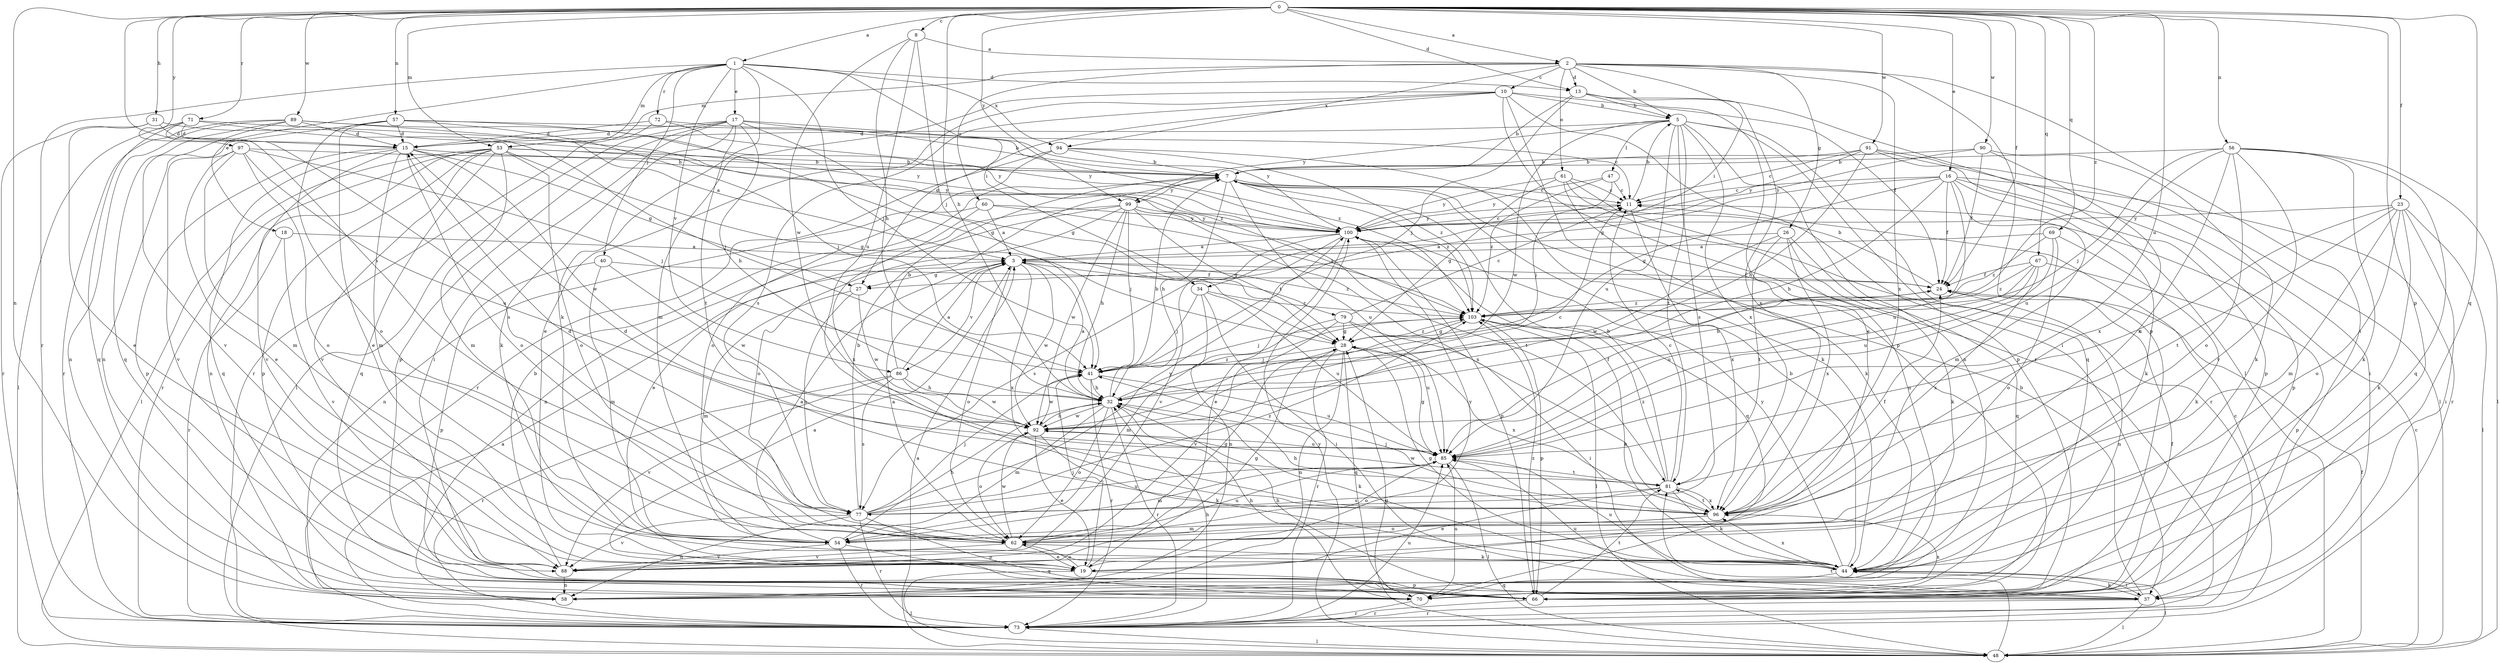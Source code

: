 strict digraph  {
0;
1;
2;
3;
5;
7;
8;
10;
11;
13;
15;
16;
17;
18;
19;
23;
24;
26;
27;
28;
31;
32;
34;
37;
40;
41;
44;
47;
48;
53;
54;
56;
57;
58;
60;
61;
62;
66;
67;
69;
70;
71;
72;
73;
77;
79;
81;
85;
86;
88;
89;
90;
91;
92;
94;
96;
97;
99;
100;
103;
0 -> 1  [label=a];
0 -> 2  [label=a];
0 -> 8  [label=c];
0 -> 13  [label=d];
0 -> 16  [label=e];
0 -> 23  [label=f];
0 -> 24  [label=f];
0 -> 31  [label=h];
0 -> 32  [label=h];
0 -> 53  [label=m];
0 -> 56  [label=n];
0 -> 57  [label=n];
0 -> 58  [label=n];
0 -> 66  [label=p];
0 -> 67  [label=q];
0 -> 69  [label=q];
0 -> 70  [label=q];
0 -> 71  [label=r];
0 -> 77  [label=s];
0 -> 85  [label=u];
0 -> 89  [label=w];
0 -> 90  [label=w];
0 -> 91  [label=w];
0 -> 97  [label=y];
0 -> 99  [label=y];
0 -> 103  [label=z];
1 -> 13  [label=d];
1 -> 17  [label=e];
1 -> 18  [label=e];
1 -> 34  [label=i];
1 -> 40  [label=j];
1 -> 41  [label=j];
1 -> 44  [label=k];
1 -> 53  [label=m];
1 -> 72  [label=r];
1 -> 73  [label=r];
1 -> 86  [label=v];
1 -> 94  [label=x];
2 -> 5  [label=b];
2 -> 10  [label=c];
2 -> 13  [label=d];
2 -> 26  [label=g];
2 -> 34  [label=i];
2 -> 37  [label=i];
2 -> 53  [label=m];
2 -> 60  [label=o];
2 -> 61  [label=o];
2 -> 66  [label=p];
2 -> 94  [label=x];
2 -> 96  [label=x];
3 -> 24  [label=f];
3 -> 27  [label=g];
3 -> 62  [label=o];
3 -> 79  [label=t];
3 -> 86  [label=v];
3 -> 92  [label=w];
3 -> 96  [label=x];
3 -> 103  [label=z];
5 -> 15  [label=d];
5 -> 47  [label=l];
5 -> 58  [label=n];
5 -> 66  [label=p];
5 -> 70  [label=q];
5 -> 77  [label=s];
5 -> 81  [label=t];
5 -> 85  [label=u];
5 -> 92  [label=w];
5 -> 96  [label=x];
5 -> 99  [label=y];
7 -> 11  [label=c];
7 -> 32  [label=h];
7 -> 85  [label=u];
7 -> 99  [label=y];
7 -> 103  [label=z];
8 -> 2  [label=a];
8 -> 32  [label=h];
8 -> 41  [label=j];
8 -> 85  [label=u];
8 -> 92  [label=w];
10 -> 5  [label=b];
10 -> 19  [label=e];
10 -> 24  [label=f];
10 -> 27  [label=g];
10 -> 37  [label=i];
10 -> 54  [label=m];
10 -> 66  [label=p];
10 -> 73  [label=r];
10 -> 77  [label=s];
11 -> 5  [label=b];
11 -> 96  [label=x];
11 -> 100  [label=y];
13 -> 5  [label=b];
13 -> 7  [label=b];
13 -> 19  [label=e];
13 -> 41  [label=j];
13 -> 48  [label=l];
13 -> 96  [label=x];
15 -> 7  [label=b];
15 -> 27  [label=g];
15 -> 54  [label=m];
15 -> 62  [label=o];
15 -> 66  [label=p];
15 -> 70  [label=q];
15 -> 88  [label=v];
15 -> 92  [label=w];
16 -> 11  [label=c];
16 -> 24  [label=f];
16 -> 27  [label=g];
16 -> 28  [label=g];
16 -> 32  [label=h];
16 -> 44  [label=k];
16 -> 54  [label=m];
16 -> 66  [label=p];
16 -> 73  [label=r];
16 -> 85  [label=u];
17 -> 15  [label=d];
17 -> 28  [label=g];
17 -> 32  [label=h];
17 -> 37  [label=i];
17 -> 44  [label=k];
17 -> 48  [label=l];
17 -> 66  [label=p];
17 -> 81  [label=t];
17 -> 100  [label=y];
17 -> 103  [label=z];
18 -> 3  [label=a];
18 -> 73  [label=r];
18 -> 88  [label=v];
19 -> 41  [label=j];
19 -> 48  [label=l];
19 -> 62  [label=o];
19 -> 66  [label=p];
19 -> 100  [label=y];
23 -> 37  [label=i];
23 -> 44  [label=k];
23 -> 48  [label=l];
23 -> 54  [label=m];
23 -> 62  [label=o];
23 -> 81  [label=t];
23 -> 85  [label=u];
23 -> 100  [label=y];
24 -> 7  [label=b];
24 -> 58  [label=n];
24 -> 103  [label=z];
26 -> 3  [label=a];
26 -> 44  [label=k];
26 -> 70  [label=q];
26 -> 81  [label=t];
26 -> 92  [label=w];
26 -> 96  [label=x];
27 -> 54  [label=m];
27 -> 77  [label=s];
27 -> 92  [label=w];
28 -> 41  [label=j];
28 -> 58  [label=n];
28 -> 70  [label=q];
28 -> 73  [label=r];
28 -> 96  [label=x];
28 -> 103  [label=z];
31 -> 15  [label=d];
31 -> 19  [label=e];
31 -> 73  [label=r];
31 -> 100  [label=y];
32 -> 3  [label=a];
32 -> 7  [label=b];
32 -> 44  [label=k];
32 -> 54  [label=m];
32 -> 62  [label=o];
32 -> 73  [label=r];
32 -> 92  [label=w];
32 -> 103  [label=z];
34 -> 37  [label=i];
34 -> 41  [label=j];
34 -> 58  [label=n];
34 -> 85  [label=u];
34 -> 103  [label=z];
37 -> 7  [label=b];
37 -> 32  [label=h];
37 -> 44  [label=k];
37 -> 48  [label=l];
37 -> 73  [label=r];
37 -> 85  [label=u];
40 -> 24  [label=f];
40 -> 54  [label=m];
40 -> 66  [label=p];
40 -> 92  [label=w];
41 -> 32  [label=h];
41 -> 73  [label=r];
41 -> 85  [label=u];
41 -> 92  [label=w];
44 -> 7  [label=b];
44 -> 28  [label=g];
44 -> 37  [label=i];
44 -> 48  [label=l];
44 -> 70  [label=q];
44 -> 85  [label=u];
44 -> 96  [label=x];
44 -> 100  [label=y];
47 -> 11  [label=c];
47 -> 41  [label=j];
47 -> 100  [label=y];
47 -> 103  [label=z];
48 -> 3  [label=a];
48 -> 11  [label=c];
48 -> 24  [label=f];
48 -> 28  [label=g];
48 -> 81  [label=t];
48 -> 100  [label=y];
53 -> 7  [label=b];
53 -> 28  [label=g];
53 -> 48  [label=l];
53 -> 54  [label=m];
53 -> 58  [label=n];
53 -> 62  [label=o];
53 -> 66  [label=p];
53 -> 70  [label=q];
53 -> 73  [label=r];
53 -> 88  [label=v];
53 -> 100  [label=y];
54 -> 3  [label=a];
54 -> 32  [label=h];
54 -> 70  [label=q];
54 -> 73  [label=r];
54 -> 88  [label=v];
56 -> 7  [label=b];
56 -> 41  [label=j];
56 -> 44  [label=k];
56 -> 48  [label=l];
56 -> 62  [label=o];
56 -> 70  [label=q];
56 -> 85  [label=u];
56 -> 88  [label=v];
56 -> 96  [label=x];
57 -> 11  [label=c];
57 -> 15  [label=d];
57 -> 19  [label=e];
57 -> 28  [label=g];
57 -> 41  [label=j];
57 -> 58  [label=n];
57 -> 62  [label=o];
60 -> 3  [label=a];
60 -> 58  [label=n];
60 -> 96  [label=x];
60 -> 100  [label=y];
60 -> 103  [label=z];
61 -> 11  [label=c];
61 -> 28  [label=g];
61 -> 44  [label=k];
61 -> 58  [label=n];
61 -> 73  [label=r];
61 -> 100  [label=y];
62 -> 3  [label=a];
62 -> 19  [label=e];
62 -> 28  [label=g];
62 -> 44  [label=k];
62 -> 85  [label=u];
62 -> 88  [label=v];
62 -> 92  [label=w];
66 -> 3  [label=a];
66 -> 24  [label=f];
66 -> 73  [label=r];
66 -> 81  [label=t];
66 -> 103  [label=z];
67 -> 24  [label=f];
67 -> 32  [label=h];
67 -> 66  [label=p];
67 -> 85  [label=u];
67 -> 96  [label=x];
67 -> 103  [label=z];
69 -> 3  [label=a];
69 -> 44  [label=k];
69 -> 62  [label=o];
69 -> 85  [label=u];
69 -> 103  [label=z];
70 -> 32  [label=h];
70 -> 73  [label=r];
70 -> 85  [label=u];
70 -> 96  [label=x];
71 -> 15  [label=d];
71 -> 41  [label=j];
71 -> 48  [label=l];
71 -> 70  [label=q];
71 -> 77  [label=s];
71 -> 103  [label=z];
72 -> 7  [label=b];
72 -> 15  [label=d];
72 -> 73  [label=r];
72 -> 100  [label=y];
73 -> 3  [label=a];
73 -> 11  [label=c];
73 -> 32  [label=h];
73 -> 48  [label=l];
73 -> 85  [label=u];
77 -> 7  [label=b];
77 -> 15  [label=d];
77 -> 41  [label=j];
77 -> 58  [label=n];
77 -> 66  [label=p];
77 -> 73  [label=r];
77 -> 85  [label=u];
77 -> 88  [label=v];
77 -> 100  [label=y];
77 -> 103  [label=z];
79 -> 11  [label=c];
79 -> 28  [label=g];
79 -> 37  [label=i];
79 -> 54  [label=m];
79 -> 85  [label=u];
79 -> 88  [label=v];
81 -> 7  [label=b];
81 -> 11  [label=c];
81 -> 19  [label=e];
81 -> 44  [label=k];
81 -> 77  [label=s];
81 -> 92  [label=w];
81 -> 96  [label=x];
81 -> 103  [label=z];
85 -> 28  [label=g];
85 -> 48  [label=l];
85 -> 54  [label=m];
85 -> 62  [label=o];
85 -> 81  [label=t];
86 -> 3  [label=a];
86 -> 7  [label=b];
86 -> 32  [label=h];
86 -> 73  [label=r];
86 -> 77  [label=s];
86 -> 88  [label=v];
86 -> 92  [label=w];
88 -> 7  [label=b];
88 -> 28  [label=g];
88 -> 58  [label=n];
89 -> 3  [label=a];
89 -> 15  [label=d];
89 -> 58  [label=n];
89 -> 70  [label=q];
89 -> 73  [label=r];
89 -> 88  [label=v];
89 -> 100  [label=y];
90 -> 7  [label=b];
90 -> 24  [label=f];
90 -> 44  [label=k];
90 -> 96  [label=x];
90 -> 100  [label=y];
91 -> 7  [label=b];
91 -> 11  [label=c];
91 -> 32  [label=h];
91 -> 37  [label=i];
91 -> 48  [label=l];
91 -> 66  [label=p];
91 -> 100  [label=y];
92 -> 11  [label=c];
92 -> 19  [label=e];
92 -> 24  [label=f];
92 -> 32  [label=h];
92 -> 44  [label=k];
92 -> 62  [label=o];
92 -> 85  [label=u];
94 -> 7  [label=b];
94 -> 44  [label=k];
94 -> 62  [label=o];
94 -> 73  [label=r];
94 -> 103  [label=z];
96 -> 15  [label=d];
96 -> 24  [label=f];
96 -> 32  [label=h];
96 -> 41  [label=j];
96 -> 54  [label=m];
96 -> 62  [label=o];
96 -> 81  [label=t];
97 -> 7  [label=b];
97 -> 19  [label=e];
97 -> 41  [label=j];
97 -> 54  [label=m];
97 -> 62  [label=o];
97 -> 85  [label=u];
97 -> 88  [label=v];
99 -> 19  [label=e];
99 -> 28  [label=g];
99 -> 32  [label=h];
99 -> 41  [label=j];
99 -> 58  [label=n];
99 -> 62  [label=o];
99 -> 81  [label=t];
99 -> 92  [label=w];
99 -> 96  [label=x];
99 -> 100  [label=y];
100 -> 3  [label=a];
100 -> 11  [label=c];
100 -> 19  [label=e];
100 -> 66  [label=p];
100 -> 70  [label=q];
100 -> 77  [label=s];
100 -> 88  [label=v];
103 -> 28  [label=g];
103 -> 41  [label=j];
103 -> 44  [label=k];
103 -> 48  [label=l];
103 -> 66  [label=p];
}
